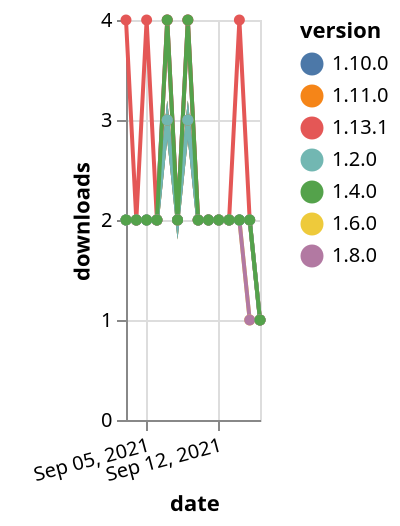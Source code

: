 {"$schema": "https://vega.github.io/schema/vega-lite/v5.json", "description": "A simple bar chart with embedded data.", "data": {"values": [{"date": "2021-09-03", "total": 1021, "delta": 2, "version": "1.11.0"}, {"date": "2021-09-04", "total": 1023, "delta": 2, "version": "1.11.0"}, {"date": "2021-09-05", "total": 1025, "delta": 2, "version": "1.11.0"}, {"date": "2021-09-06", "total": 1027, "delta": 2, "version": "1.11.0"}, {"date": "2021-09-07", "total": 1030, "delta": 3, "version": "1.11.0"}, {"date": "2021-09-08", "total": 1032, "delta": 2, "version": "1.11.0"}, {"date": "2021-09-09", "total": 1035, "delta": 3, "version": "1.11.0"}, {"date": "2021-09-10", "total": 1037, "delta": 2, "version": "1.11.0"}, {"date": "2021-09-11", "total": 1039, "delta": 2, "version": "1.11.0"}, {"date": "2021-09-12", "total": 1041, "delta": 2, "version": "1.11.0"}, {"date": "2021-09-13", "total": 1043, "delta": 2, "version": "1.11.0"}, {"date": "2021-09-14", "total": 1045, "delta": 2, "version": "1.11.0"}, {"date": "2021-09-15", "total": 1047, "delta": 2, "version": "1.11.0"}, {"date": "2021-09-16", "total": 1048, "delta": 1, "version": "1.11.0"}, {"date": "2021-09-03", "total": 2054, "delta": 2, "version": "1.6.0"}, {"date": "2021-09-04", "total": 2056, "delta": 2, "version": "1.6.0"}, {"date": "2021-09-05", "total": 2058, "delta": 2, "version": "1.6.0"}, {"date": "2021-09-06", "total": 2060, "delta": 2, "version": "1.6.0"}, {"date": "2021-09-07", "total": 2063, "delta": 3, "version": "1.6.0"}, {"date": "2021-09-08", "total": 2065, "delta": 2, "version": "1.6.0"}, {"date": "2021-09-09", "total": 2068, "delta": 3, "version": "1.6.0"}, {"date": "2021-09-10", "total": 2070, "delta": 2, "version": "1.6.0"}, {"date": "2021-09-11", "total": 2072, "delta": 2, "version": "1.6.0"}, {"date": "2021-09-12", "total": 2074, "delta": 2, "version": "1.6.0"}, {"date": "2021-09-13", "total": 2076, "delta": 2, "version": "1.6.0"}, {"date": "2021-09-14", "total": 2078, "delta": 2, "version": "1.6.0"}, {"date": "2021-09-15", "total": 2079, "delta": 1, "version": "1.6.0"}, {"date": "2021-09-16", "total": 2080, "delta": 1, "version": "1.6.0"}, {"date": "2021-09-03", "total": 1985, "delta": 2, "version": "1.8.0"}, {"date": "2021-09-04", "total": 1987, "delta": 2, "version": "1.8.0"}, {"date": "2021-09-05", "total": 1989, "delta": 2, "version": "1.8.0"}, {"date": "2021-09-06", "total": 1991, "delta": 2, "version": "1.8.0"}, {"date": "2021-09-07", "total": 1995, "delta": 4, "version": "1.8.0"}, {"date": "2021-09-08", "total": 1997, "delta": 2, "version": "1.8.0"}, {"date": "2021-09-09", "total": 2001, "delta": 4, "version": "1.8.0"}, {"date": "2021-09-10", "total": 2003, "delta": 2, "version": "1.8.0"}, {"date": "2021-09-11", "total": 2005, "delta": 2, "version": "1.8.0"}, {"date": "2021-09-12", "total": 2007, "delta": 2, "version": "1.8.0"}, {"date": "2021-09-13", "total": 2009, "delta": 2, "version": "1.8.0"}, {"date": "2021-09-14", "total": 2011, "delta": 2, "version": "1.8.0"}, {"date": "2021-09-15", "total": 2012, "delta": 1, "version": "1.8.0"}, {"date": "2021-09-16", "total": 2013, "delta": 1, "version": "1.8.0"}, {"date": "2021-09-03", "total": 1478, "delta": 2, "version": "1.10.0"}, {"date": "2021-09-04", "total": 1480, "delta": 2, "version": "1.10.0"}, {"date": "2021-09-05", "total": 1482, "delta": 2, "version": "1.10.0"}, {"date": "2021-09-06", "total": 1484, "delta": 2, "version": "1.10.0"}, {"date": "2021-09-07", "total": 1487, "delta": 3, "version": "1.10.0"}, {"date": "2021-09-08", "total": 1489, "delta": 2, "version": "1.10.0"}, {"date": "2021-09-09", "total": 1492, "delta": 3, "version": "1.10.0"}, {"date": "2021-09-10", "total": 1494, "delta": 2, "version": "1.10.0"}, {"date": "2021-09-11", "total": 1496, "delta": 2, "version": "1.10.0"}, {"date": "2021-09-12", "total": 1498, "delta": 2, "version": "1.10.0"}, {"date": "2021-09-13", "total": 1500, "delta": 2, "version": "1.10.0"}, {"date": "2021-09-14", "total": 1502, "delta": 2, "version": "1.10.0"}, {"date": "2021-09-15", "total": 1504, "delta": 2, "version": "1.10.0"}, {"date": "2021-09-16", "total": 1505, "delta": 1, "version": "1.10.0"}, {"date": "2021-09-03", "total": 688, "delta": 4, "version": "1.13.1"}, {"date": "2021-09-04", "total": 690, "delta": 2, "version": "1.13.1"}, {"date": "2021-09-05", "total": 694, "delta": 4, "version": "1.13.1"}, {"date": "2021-09-06", "total": 696, "delta": 2, "version": "1.13.1"}, {"date": "2021-09-07", "total": 700, "delta": 4, "version": "1.13.1"}, {"date": "2021-09-08", "total": 702, "delta": 2, "version": "1.13.1"}, {"date": "2021-09-09", "total": 706, "delta": 4, "version": "1.13.1"}, {"date": "2021-09-10", "total": 708, "delta": 2, "version": "1.13.1"}, {"date": "2021-09-11", "total": 710, "delta": 2, "version": "1.13.1"}, {"date": "2021-09-12", "total": 712, "delta": 2, "version": "1.13.1"}, {"date": "2021-09-13", "total": 714, "delta": 2, "version": "1.13.1"}, {"date": "2021-09-14", "total": 718, "delta": 4, "version": "1.13.1"}, {"date": "2021-09-15", "total": 720, "delta": 2, "version": "1.13.1"}, {"date": "2021-09-16", "total": 721, "delta": 1, "version": "1.13.1"}, {"date": "2021-09-03", "total": 2608, "delta": 2, "version": "1.2.0"}, {"date": "2021-09-04", "total": 2610, "delta": 2, "version": "1.2.0"}, {"date": "2021-09-05", "total": 2612, "delta": 2, "version": "1.2.0"}, {"date": "2021-09-06", "total": 2614, "delta": 2, "version": "1.2.0"}, {"date": "2021-09-07", "total": 2617, "delta": 3, "version": "1.2.0"}, {"date": "2021-09-08", "total": 2619, "delta": 2, "version": "1.2.0"}, {"date": "2021-09-09", "total": 2622, "delta": 3, "version": "1.2.0"}, {"date": "2021-09-10", "total": 2624, "delta": 2, "version": "1.2.0"}, {"date": "2021-09-11", "total": 2626, "delta": 2, "version": "1.2.0"}, {"date": "2021-09-12", "total": 2628, "delta": 2, "version": "1.2.0"}, {"date": "2021-09-13", "total": 2630, "delta": 2, "version": "1.2.0"}, {"date": "2021-09-14", "total": 2632, "delta": 2, "version": "1.2.0"}, {"date": "2021-09-15", "total": 2634, "delta": 2, "version": "1.2.0"}, {"date": "2021-09-16", "total": 2635, "delta": 1, "version": "1.2.0"}, {"date": "2021-09-03", "total": 2459, "delta": 2, "version": "1.4.0"}, {"date": "2021-09-04", "total": 2461, "delta": 2, "version": "1.4.0"}, {"date": "2021-09-05", "total": 2463, "delta": 2, "version": "1.4.0"}, {"date": "2021-09-06", "total": 2465, "delta": 2, "version": "1.4.0"}, {"date": "2021-09-07", "total": 2469, "delta": 4, "version": "1.4.0"}, {"date": "2021-09-08", "total": 2471, "delta": 2, "version": "1.4.0"}, {"date": "2021-09-09", "total": 2475, "delta": 4, "version": "1.4.0"}, {"date": "2021-09-10", "total": 2477, "delta": 2, "version": "1.4.0"}, {"date": "2021-09-11", "total": 2479, "delta": 2, "version": "1.4.0"}, {"date": "2021-09-12", "total": 2481, "delta": 2, "version": "1.4.0"}, {"date": "2021-09-13", "total": 2483, "delta": 2, "version": "1.4.0"}, {"date": "2021-09-14", "total": 2485, "delta": 2, "version": "1.4.0"}, {"date": "2021-09-15", "total": 2487, "delta": 2, "version": "1.4.0"}, {"date": "2021-09-16", "total": 2488, "delta": 1, "version": "1.4.0"}]}, "width": "container", "mark": {"type": "line", "point": {"filled": true}}, "encoding": {"x": {"field": "date", "type": "temporal", "timeUnit": "yearmonthdate", "title": "date", "axis": {"labelAngle": -15}}, "y": {"field": "delta", "type": "quantitative", "title": "downloads"}, "color": {"field": "version", "type": "nominal"}, "tooltip": {"field": "delta"}}}